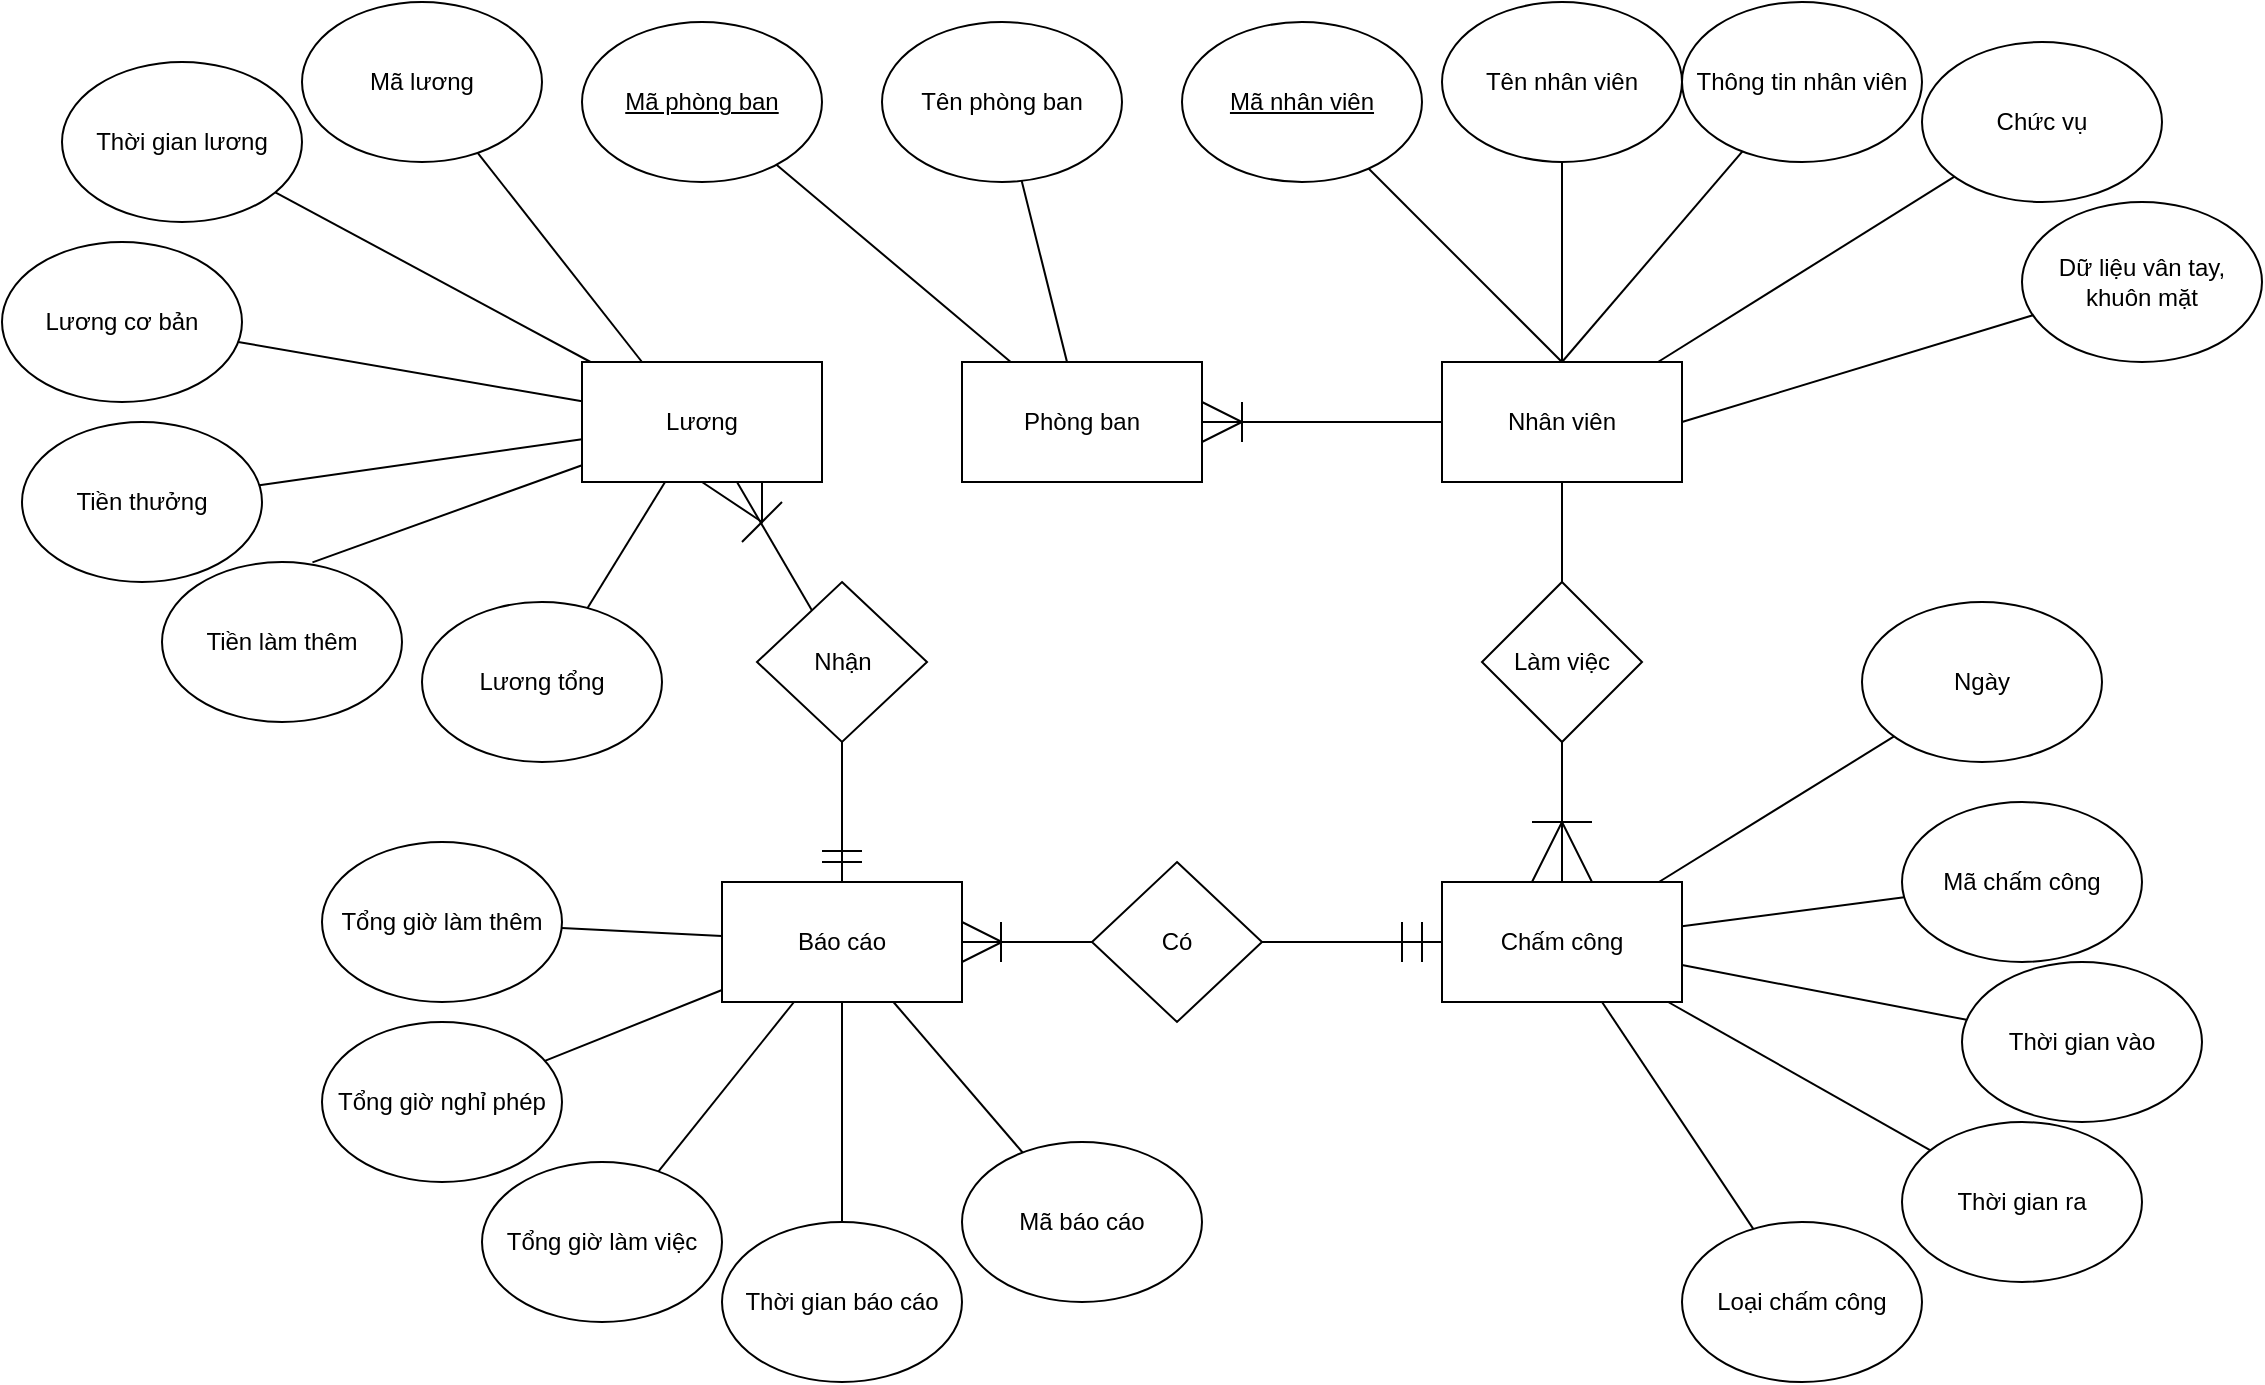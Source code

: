 <mxfile version="24.4.4" type="device">
  <diagram name="Page-1" id="4-Kmg55Br3VrKGRfLm14">
    <mxGraphModel dx="2519" dy="1390" grid="1" gridSize="10" guides="1" tooltips="1" connect="1" arrows="1" fold="1" page="1" pageScale="1" pageWidth="850" pageHeight="1100" math="0" shadow="0">
      <root>
        <mxCell id="0" />
        <mxCell id="1" parent="0" />
        <mxCell id="PsbyndBXM5tB9_lcuG-N-1" value="Phòng ban" style="rounded=0;whiteSpace=wrap;html=1;" parent="1" vertex="1">
          <mxGeometry x="280" y="440" width="120" height="60" as="geometry" />
        </mxCell>
        <mxCell id="PsbyndBXM5tB9_lcuG-N-3" value="Nhân viên" style="rounded=0;whiteSpace=wrap;html=1;" parent="1" vertex="1">
          <mxGeometry x="520" y="440" width="120" height="60" as="geometry" />
        </mxCell>
        <mxCell id="PsbyndBXM5tB9_lcuG-N-4" value="Báo cáo" style="rounded=0;whiteSpace=wrap;html=1;" parent="1" vertex="1">
          <mxGeometry x="160" y="700" width="120" height="60" as="geometry" />
        </mxCell>
        <mxCell id="PsbyndBXM5tB9_lcuG-N-5" value="Chấm công" style="rounded=0;whiteSpace=wrap;html=1;" parent="1" vertex="1">
          <mxGeometry x="520" y="700" width="120" height="60" as="geometry" />
        </mxCell>
        <mxCell id="PsbyndBXM5tB9_lcuG-N-6" value="Tên nhân viên" style="ellipse;whiteSpace=wrap;html=1;" parent="1" vertex="1">
          <mxGeometry x="520" y="260" width="120" height="80" as="geometry" />
        </mxCell>
        <mxCell id="PsbyndBXM5tB9_lcuG-N-9" value="&lt;u&gt;Mã nhân viên&lt;/u&gt;" style="ellipse;whiteSpace=wrap;html=1;" parent="1" vertex="1">
          <mxGeometry x="390" y="270" width="120" height="80" as="geometry" />
        </mxCell>
        <mxCell id="PsbyndBXM5tB9_lcuG-N-12" value="Thông tin nhân viên" style="ellipse;whiteSpace=wrap;html=1;" parent="1" vertex="1">
          <mxGeometry x="640" y="260" width="120" height="80" as="geometry" />
        </mxCell>
        <mxCell id="PsbyndBXM5tB9_lcuG-N-16" value="&lt;u&gt;Mã phòng ban&lt;/u&gt;" style="ellipse;whiteSpace=wrap;html=1;" parent="1" vertex="1">
          <mxGeometry x="90" y="270" width="120" height="80" as="geometry" />
        </mxCell>
        <mxCell id="PsbyndBXM5tB9_lcuG-N-20" value="Tên phòng ban" style="ellipse;whiteSpace=wrap;html=1;" parent="1" vertex="1">
          <mxGeometry x="240" y="270" width="120" height="80" as="geometry" />
        </mxCell>
        <mxCell id="PsbyndBXM5tB9_lcuG-N-27" value="" style="endArrow=none;html=1;rounded=0;" parent="1" source="PsbyndBXM5tB9_lcuG-N-1" target="PsbyndBXM5tB9_lcuG-N-16" edge="1">
          <mxGeometry width="50" height="50" relative="1" as="geometry">
            <mxPoint x="30" y="410" as="sourcePoint" />
            <mxPoint x="80" y="360" as="targetPoint" />
          </mxGeometry>
        </mxCell>
        <mxCell id="PsbyndBXM5tB9_lcuG-N-29" value="" style="endArrow=none;html=1;rounded=0;" parent="1" source="PsbyndBXM5tB9_lcuG-N-1" target="PsbyndBXM5tB9_lcuG-N-20" edge="1">
          <mxGeometry width="50" height="50" relative="1" as="geometry">
            <mxPoint x="180" y="400" as="sourcePoint" />
            <mxPoint x="230" y="350" as="targetPoint" />
          </mxGeometry>
        </mxCell>
        <mxCell id="PsbyndBXM5tB9_lcuG-N-30" value="Tổng giờ nghỉ phép" style="ellipse;whiteSpace=wrap;html=1;" parent="1" vertex="1">
          <mxGeometry x="-40" y="770" width="120" height="80" as="geometry" />
        </mxCell>
        <mxCell id="PsbyndBXM5tB9_lcuG-N-31" value="Chức vụ" style="ellipse;whiteSpace=wrap;html=1;" parent="1" vertex="1">
          <mxGeometry x="760" y="280" width="120" height="80" as="geometry" />
        </mxCell>
        <mxCell id="PsbyndBXM5tB9_lcuG-N-34" value="Dữ liệu vân tay, khuôn mặt" style="ellipse;whiteSpace=wrap;html=1;" parent="1" vertex="1">
          <mxGeometry x="810" y="360" width="120" height="80" as="geometry" />
        </mxCell>
        <mxCell id="PsbyndBXM5tB9_lcuG-N-36" value="" style="endArrow=none;html=1;rounded=0;entryX=0.5;entryY=0;entryDx=0;entryDy=0;" parent="1" source="PsbyndBXM5tB9_lcuG-N-9" target="PsbyndBXM5tB9_lcuG-N-3" edge="1">
          <mxGeometry width="50" height="50" relative="1" as="geometry">
            <mxPoint x="450" y="360" as="sourcePoint" />
            <mxPoint x="500" y="310" as="targetPoint" />
          </mxGeometry>
        </mxCell>
        <mxCell id="PsbyndBXM5tB9_lcuG-N-37" value="" style="endArrow=none;html=1;rounded=0;" parent="1" source="PsbyndBXM5tB9_lcuG-N-3" target="PsbyndBXM5tB9_lcuG-N-6" edge="1">
          <mxGeometry width="50" height="50" relative="1" as="geometry">
            <mxPoint x="555" y="345" as="sourcePoint" />
            <mxPoint x="605" y="295" as="targetPoint" />
          </mxGeometry>
        </mxCell>
        <mxCell id="PsbyndBXM5tB9_lcuG-N-38" value="" style="endArrow=none;html=1;rounded=0;exitX=0.5;exitY=0;exitDx=0;exitDy=0;" parent="1" source="PsbyndBXM5tB9_lcuG-N-3" target="PsbyndBXM5tB9_lcuG-N-12" edge="1">
          <mxGeometry width="50" height="50" relative="1" as="geometry">
            <mxPoint x="690" y="400" as="sourcePoint" />
            <mxPoint x="690" y="260" as="targetPoint" />
          </mxGeometry>
        </mxCell>
        <mxCell id="PsbyndBXM5tB9_lcuG-N-39" value="" style="endArrow=none;html=1;rounded=0;" parent="1" source="PsbyndBXM5tB9_lcuG-N-3" target="PsbyndBXM5tB9_lcuG-N-31" edge="1">
          <mxGeometry width="50" height="50" relative="1" as="geometry">
            <mxPoint x="690" y="440" as="sourcePoint" />
            <mxPoint x="802" y="296" as="targetPoint" />
            <Array as="points" />
          </mxGeometry>
        </mxCell>
        <mxCell id="PsbyndBXM5tB9_lcuG-N-41" value="" style="endArrow=none;html=1;rounded=0;exitX=1;exitY=0.5;exitDx=0;exitDy=0;" parent="1" source="PsbyndBXM5tB9_lcuG-N-3" target="PsbyndBXM5tB9_lcuG-N-34" edge="1">
          <mxGeometry width="50" height="50" relative="1" as="geometry">
            <mxPoint x="672.15" y="515.11" as="sourcePoint" />
            <mxPoint x="910.15" y="425.11" as="targetPoint" />
          </mxGeometry>
        </mxCell>
        <mxCell id="PsbyndBXM5tB9_lcuG-N-43" value="" style="endArrow=none;html=1;rounded=0;" parent="1" source="PsbyndBXM5tB9_lcuG-N-1" target="PsbyndBXM5tB9_lcuG-N-3" edge="1">
          <mxGeometry width="50" height="50" relative="1" as="geometry">
            <mxPoint x="260" y="480" as="sourcePoint" />
            <mxPoint x="310" y="430" as="targetPoint" />
          </mxGeometry>
        </mxCell>
        <mxCell id="PsbyndBXM5tB9_lcuG-N-46" value="Lương" style="whiteSpace=wrap;html=1;" parent="1" vertex="1">
          <mxGeometry x="90" y="440" width="120" height="60" as="geometry" />
        </mxCell>
        <mxCell id="PsbyndBXM5tB9_lcuG-N-49" value="Làm việc" style="rhombus;whiteSpace=wrap;html=1;" parent="1" vertex="1">
          <mxGeometry x="540" y="550" width="80" height="80" as="geometry" />
        </mxCell>
        <mxCell id="PsbyndBXM5tB9_lcuG-N-53" value="" style="endArrow=none;html=1;rounded=0;" parent="1" source="PsbyndBXM5tB9_lcuG-N-49" target="PsbyndBXM5tB9_lcuG-N-3" edge="1">
          <mxGeometry width="50" height="50" relative="1" as="geometry">
            <mxPoint x="580" y="600" as="sourcePoint" />
            <mxPoint x="580" y="480" as="targetPoint" />
          </mxGeometry>
        </mxCell>
        <mxCell id="PsbyndBXM5tB9_lcuG-N-55" value="Mã chấm công" style="ellipse;whiteSpace=wrap;html=1;" parent="1" vertex="1">
          <mxGeometry x="750" y="660" width="120" height="80" as="geometry" />
        </mxCell>
        <mxCell id="PsbyndBXM5tB9_lcuG-N-57" value="Thời gian vào" style="ellipse;whiteSpace=wrap;html=1;" parent="1" vertex="1">
          <mxGeometry x="780" y="740" width="120" height="80" as="geometry" />
        </mxCell>
        <mxCell id="PsbyndBXM5tB9_lcuG-N-60" value="Thời gian ra" style="ellipse;whiteSpace=wrap;html=1;" parent="1" vertex="1">
          <mxGeometry x="750" y="820" width="120" height="80" as="geometry" />
        </mxCell>
        <mxCell id="PsbyndBXM5tB9_lcuG-N-62" value="Loại chấm công" style="ellipse;whiteSpace=wrap;html=1;" parent="1" vertex="1">
          <mxGeometry x="640" y="870" width="120" height="80" as="geometry" />
        </mxCell>
        <mxCell id="PsbyndBXM5tB9_lcuG-N-63" value="Ngày" style="ellipse;whiteSpace=wrap;html=1;" parent="1" vertex="1">
          <mxGeometry x="730" y="560" width="120" height="80" as="geometry" />
        </mxCell>
        <mxCell id="PsbyndBXM5tB9_lcuG-N-64" value="" style="endArrow=none;html=1;rounded=0;" parent="1" source="PsbyndBXM5tB9_lcuG-N-5" target="PsbyndBXM5tB9_lcuG-N-63" edge="1">
          <mxGeometry width="50" height="50" relative="1" as="geometry">
            <mxPoint x="642" y="670.01" as="sourcePoint" />
            <mxPoint x="830" y="600" as="targetPoint" />
          </mxGeometry>
        </mxCell>
        <mxCell id="PsbyndBXM5tB9_lcuG-N-65" value="" style="endArrow=none;html=1;rounded=0;" parent="1" source="PsbyndBXM5tB9_lcuG-N-5" target="PsbyndBXM5tB9_lcuG-N-55" edge="1">
          <mxGeometry width="50" height="50" relative="1" as="geometry">
            <mxPoint x="635.99" y="750.01" as="sourcePoint" />
            <mxPoint x="843.99" y="670.01" as="targetPoint" />
          </mxGeometry>
        </mxCell>
        <mxCell id="PsbyndBXM5tB9_lcuG-N-66" value="" style="endArrow=none;html=1;rounded=0;" parent="1" source="PsbyndBXM5tB9_lcuG-N-5" target="PsbyndBXM5tB9_lcuG-N-57" edge="1">
          <mxGeometry width="50" height="50" relative="1" as="geometry">
            <mxPoint x="642" y="830" as="sourcePoint" />
            <mxPoint x="850" y="750" as="targetPoint" />
          </mxGeometry>
        </mxCell>
        <mxCell id="PsbyndBXM5tB9_lcuG-N-67" value="" style="endArrow=none;html=1;rounded=0;" parent="1" source="PsbyndBXM5tB9_lcuG-N-5" target="PsbyndBXM5tB9_lcuG-N-60" edge="1">
          <mxGeometry width="50" height="50" relative="1" as="geometry">
            <mxPoint x="616" y="910" as="sourcePoint" />
            <mxPoint x="824" y="830" as="targetPoint" />
          </mxGeometry>
        </mxCell>
        <mxCell id="PsbyndBXM5tB9_lcuG-N-68" value="" style="endArrow=none;html=1;rounded=0;" parent="1" source="PsbyndBXM5tB9_lcuG-N-5" target="PsbyndBXM5tB9_lcuG-N-62" edge="1">
          <mxGeometry width="50" height="50" relative="1" as="geometry">
            <mxPoint x="610" y="770" as="sourcePoint" />
            <mxPoint x="765.31" y="895" as="targetPoint" />
          </mxGeometry>
        </mxCell>
        <mxCell id="PsbyndBXM5tB9_lcuG-N-70" value="" style="triangle;whiteSpace=wrap;html=1;direction=north;" parent="1" vertex="1">
          <mxGeometry x="565" y="670" width="30" height="30" as="geometry" />
        </mxCell>
        <mxCell id="PsbyndBXM5tB9_lcuG-N-72" value="" style="endArrow=none;html=1;rounded=0;" parent="1" source="PsbyndBXM5tB9_lcuG-N-5" target="PsbyndBXM5tB9_lcuG-N-49" edge="1">
          <mxGeometry width="50" height="50" relative="1" as="geometry">
            <mxPoint x="579.5" y="700" as="sourcePoint" />
            <mxPoint x="579.5" y="650" as="targetPoint" />
          </mxGeometry>
        </mxCell>
        <mxCell id="PsbyndBXM5tB9_lcuG-N-74" value="" style="endArrow=none;html=1;rounded=0;" parent="1" edge="1">
          <mxGeometry width="50" height="50" relative="1" as="geometry">
            <mxPoint x="565" y="670" as="sourcePoint" />
            <mxPoint x="595" y="670" as="targetPoint" />
          </mxGeometry>
        </mxCell>
        <mxCell id="PsbyndBXM5tB9_lcuG-N-75" value="Có" style="rhombus;whiteSpace=wrap;html=1;" parent="1" vertex="1">
          <mxGeometry x="345" y="690" width="85" height="80" as="geometry" />
        </mxCell>
        <mxCell id="PsbyndBXM5tB9_lcuG-N-77" value="Mã báo cáo" style="ellipse;whiteSpace=wrap;html=1;" parent="1" vertex="1">
          <mxGeometry x="280" y="830" width="120" height="80" as="geometry" />
        </mxCell>
        <mxCell id="PsbyndBXM5tB9_lcuG-N-78" value="Tổng giờ làm việc" style="ellipse;whiteSpace=wrap;html=1;" parent="1" vertex="1">
          <mxGeometry x="40" y="840" width="120" height="80" as="geometry" />
        </mxCell>
        <mxCell id="PsbyndBXM5tB9_lcuG-N-79" value="Thời gian báo cáo" style="ellipse;whiteSpace=wrap;html=1;" parent="1" vertex="1">
          <mxGeometry x="160" y="870" width="120" height="80" as="geometry" />
        </mxCell>
        <mxCell id="PsbyndBXM5tB9_lcuG-N-80" value="Tổng giờ làm thêm" style="ellipse;whiteSpace=wrap;html=1;" parent="1" vertex="1">
          <mxGeometry x="-40" y="680" width="120" height="80" as="geometry" />
        </mxCell>
        <mxCell id="PsbyndBXM5tB9_lcuG-N-81" value="" style="endArrow=none;html=1;rounded=0;" parent="1" source="PsbyndBXM5tB9_lcuG-N-77" target="PsbyndBXM5tB9_lcuG-N-4" edge="1">
          <mxGeometry width="50" height="50" relative="1" as="geometry">
            <mxPoint x="366.76" y="878.64" as="sourcePoint" />
            <mxPoint x="249.76" y="779.64" as="targetPoint" />
          </mxGeometry>
        </mxCell>
        <mxCell id="PsbyndBXM5tB9_lcuG-N-82" value="" style="endArrow=none;html=1;rounded=0;" parent="1" source="PsbyndBXM5tB9_lcuG-N-79" target="PsbyndBXM5tB9_lcuG-N-4" edge="1">
          <mxGeometry width="50" height="50" relative="1" as="geometry">
            <mxPoint x="279.64" y="873" as="sourcePoint" />
            <mxPoint x="214.64" y="760" as="targetPoint" />
          </mxGeometry>
        </mxCell>
        <mxCell id="PsbyndBXM5tB9_lcuG-N-83" value="" style="endArrow=none;html=1;rounded=0;" parent="1" source="PsbyndBXM5tB9_lcuG-N-78" target="PsbyndBXM5tB9_lcuG-N-4" edge="1">
          <mxGeometry width="50" height="50" relative="1" as="geometry">
            <mxPoint x="170.29" y="860" as="sourcePoint" />
            <mxPoint x="194.29" y="750" as="targetPoint" />
          </mxGeometry>
        </mxCell>
        <mxCell id="PsbyndBXM5tB9_lcuG-N-84" value="" style="endArrow=none;html=1;rounded=0;" parent="1" source="PsbyndBXM5tB9_lcuG-N-30" target="PsbyndBXM5tB9_lcuG-N-4" edge="1">
          <mxGeometry width="50" height="50" relative="1" as="geometry">
            <mxPoint x="99.92" y="828" as="sourcePoint" />
            <mxPoint x="199.92" y="740" as="targetPoint" />
          </mxGeometry>
        </mxCell>
        <mxCell id="PsbyndBXM5tB9_lcuG-N-87" value="" style="endArrow=none;html=1;rounded=0;" parent="1" source="PsbyndBXM5tB9_lcuG-N-80" target="PsbyndBXM5tB9_lcuG-N-4" edge="1">
          <mxGeometry width="50" height="50" relative="1" as="geometry">
            <mxPoint x="40.14" y="770.2" as="sourcePoint" />
            <mxPoint x="195.14" y="724.2" as="targetPoint" />
          </mxGeometry>
        </mxCell>
        <mxCell id="PsbyndBXM5tB9_lcuG-N-89" value="" style="endArrow=none;html=1;rounded=0;" parent="1" edge="1">
          <mxGeometry width="50" height="50" relative="1" as="geometry">
            <mxPoint x="510" y="740" as="sourcePoint" />
            <mxPoint x="510" y="720" as="targetPoint" />
          </mxGeometry>
        </mxCell>
        <mxCell id="PsbyndBXM5tB9_lcuG-N-91" value="" style="endArrow=none;html=1;rounded=0;" parent="1" source="PsbyndBXM5tB9_lcuG-N-75" target="PsbyndBXM5tB9_lcuG-N-5" edge="1">
          <mxGeometry width="50" height="50" relative="1" as="geometry">
            <mxPoint x="410" y="730" as="sourcePoint" />
            <mxPoint x="530" y="730" as="targetPoint" />
          </mxGeometry>
        </mxCell>
        <mxCell id="PsbyndBXM5tB9_lcuG-N-92" value="Nhận" style="rhombus;whiteSpace=wrap;html=1;" parent="1" vertex="1">
          <mxGeometry x="177.5" y="550" width="85" height="80" as="geometry" />
        </mxCell>
        <mxCell id="PsbyndBXM5tB9_lcuG-N-93" value="" style="endArrow=none;html=1;rounded=0;" parent="1" source="PsbyndBXM5tB9_lcuG-N-4" target="PsbyndBXM5tB9_lcuG-N-92" edge="1">
          <mxGeometry width="50" height="50" relative="1" as="geometry">
            <mxPoint x="220" y="710" as="sourcePoint" />
            <mxPoint x="220" y="620" as="targetPoint" />
            <Array as="points" />
          </mxGeometry>
        </mxCell>
        <mxCell id="PsbyndBXM5tB9_lcuG-N-117" value="" style="endArrow=none;html=1;rounded=0;" parent="1" edge="1">
          <mxGeometry width="50" height="50" relative="1" as="geometry">
            <mxPoint x="210" y="684.5" as="sourcePoint" />
            <mxPoint x="230" y="684.5" as="targetPoint" />
          </mxGeometry>
        </mxCell>
        <mxCell id="PsbyndBXM5tB9_lcuG-N-118" value="Mã lương" style="ellipse;whiteSpace=wrap;html=1;" parent="1" vertex="1">
          <mxGeometry x="-50" y="260" width="120" height="80" as="geometry" />
        </mxCell>
        <mxCell id="PsbyndBXM5tB9_lcuG-N-119" value="Thời gian lương" style="ellipse;whiteSpace=wrap;html=1;" parent="1" vertex="1">
          <mxGeometry x="-170" y="290" width="120" height="80" as="geometry" />
        </mxCell>
        <mxCell id="PsbyndBXM5tB9_lcuG-N-120" value="Lương cơ bản" style="ellipse;whiteSpace=wrap;html=1;" parent="1" vertex="1">
          <mxGeometry x="-200" y="380" width="120" height="80" as="geometry" />
        </mxCell>
        <mxCell id="PsbyndBXM5tB9_lcuG-N-121" value="Tiền thưởng" style="ellipse;whiteSpace=wrap;html=1;" parent="1" vertex="1">
          <mxGeometry x="-190" y="470" width="120" height="80" as="geometry" />
        </mxCell>
        <mxCell id="PsbyndBXM5tB9_lcuG-N-122" value="Tiền làm thêm" style="ellipse;whiteSpace=wrap;html=1;" parent="1" vertex="1">
          <mxGeometry x="-120" y="540" width="120" height="80" as="geometry" />
        </mxCell>
        <mxCell id="PsbyndBXM5tB9_lcuG-N-123" value="Lương tổng" style="ellipse;whiteSpace=wrap;html=1;" parent="1" vertex="1">
          <mxGeometry x="10" y="560" width="120" height="80" as="geometry" />
        </mxCell>
        <mxCell id="PsbyndBXM5tB9_lcuG-N-124" value="" style="endArrow=none;html=1;rounded=0;exitX=0.25;exitY=0;exitDx=0;exitDy=0;" parent="1" source="PsbyndBXM5tB9_lcuG-N-46" target="PsbyndBXM5tB9_lcuG-N-118" edge="1">
          <mxGeometry width="50" height="50" relative="1" as="geometry">
            <mxPoint x="116.76" y="418.64" as="sourcePoint" />
            <mxPoint x="-0.24" y="319.64" as="targetPoint" />
          </mxGeometry>
        </mxCell>
        <mxCell id="PsbyndBXM5tB9_lcuG-N-125" value="" style="endArrow=none;html=1;rounded=0;" parent="1" source="PsbyndBXM5tB9_lcuG-N-46" target="PsbyndBXM5tB9_lcuG-N-119" edge="1">
          <mxGeometry width="50" height="50" relative="1" as="geometry">
            <mxPoint x="22.16" y="440" as="sourcePoint" />
            <mxPoint x="-59.84" y="335" as="targetPoint" />
          </mxGeometry>
        </mxCell>
        <mxCell id="PsbyndBXM5tB9_lcuG-N-126" value="" style="endArrow=none;html=1;rounded=0;" parent="1" source="PsbyndBXM5tB9_lcuG-N-46" target="PsbyndBXM5tB9_lcuG-N-120" edge="1">
          <mxGeometry width="50" height="50" relative="1" as="geometry">
            <mxPoint x="29.71" y="484.87" as="sourcePoint" />
            <mxPoint x="-127.29" y="399.87" as="targetPoint" />
          </mxGeometry>
        </mxCell>
        <mxCell id="PsbyndBXM5tB9_lcuG-N-127" value="" style="endArrow=none;html=1;rounded=0;" parent="1" source="PsbyndBXM5tB9_lcuG-N-46" target="PsbyndBXM5tB9_lcuG-N-121" edge="1">
          <mxGeometry width="50" height="50" relative="1" as="geometry">
            <mxPoint x="62" y="490" as="sourcePoint" />
            <mxPoint x="-110.09" y="459.98" as="targetPoint" />
          </mxGeometry>
        </mxCell>
        <mxCell id="PsbyndBXM5tB9_lcuG-N-128" value="" style="endArrow=none;html=1;rounded=0;entryX=0.627;entryY=0.002;entryDx=0;entryDy=0;entryPerimeter=0;" parent="1" source="PsbyndBXM5tB9_lcuG-N-46" target="PsbyndBXM5tB9_lcuG-N-122" edge="1">
          <mxGeometry width="50" height="50" relative="1" as="geometry">
            <mxPoint x="111.33" y="498.9" as="sourcePoint" />
            <mxPoint x="-49.67" y="521.9" as="targetPoint" />
          </mxGeometry>
        </mxCell>
        <mxCell id="PsbyndBXM5tB9_lcuG-N-129" value="" style="endArrow=none;html=1;rounded=0;" parent="1" source="PsbyndBXM5tB9_lcuG-N-46" target="PsbyndBXM5tB9_lcuG-N-123" edge="1">
          <mxGeometry width="50" height="50" relative="1" as="geometry">
            <mxPoint x="144.76" y="511.84" as="sourcePoint" />
            <mxPoint x="9.76" y="559.84" as="targetPoint" />
          </mxGeometry>
        </mxCell>
        <mxCell id="PsbyndBXM5tB9_lcuG-N-130" value="" style="endArrow=none;html=1;rounded=0;" parent="1" source="PsbyndBXM5tB9_lcuG-N-46" target="PsbyndBXM5tB9_lcuG-N-92" edge="1">
          <mxGeometry width="50" height="50" relative="1" as="geometry">
            <mxPoint x="150.46" y="500" as="sourcePoint" />
            <mxPoint x="220" y="560" as="targetPoint" />
          </mxGeometry>
        </mxCell>
        <mxCell id="PsbyndBXM5tB9_lcuG-N-131" value="" style="endArrow=none;html=1;rounded=0;" parent="1" source="PsbyndBXM5tB9_lcuG-N-4" target="PsbyndBXM5tB9_lcuG-N-75" edge="1">
          <mxGeometry width="50" height="50" relative="1" as="geometry">
            <mxPoint x="320.5" y="567.91" as="sourcePoint" />
            <mxPoint x="357.5" y="631.91" as="targetPoint" />
          </mxGeometry>
        </mxCell>
        <mxCell id="PsbyndBXM5tB9_lcuG-N-132" value="" style="endArrow=none;html=1;rounded=0;" parent="1" edge="1">
          <mxGeometry width="50" height="50" relative="1" as="geometry">
            <mxPoint x="400" y="480" as="sourcePoint" />
            <mxPoint x="400" y="460" as="targetPoint" />
            <Array as="points">
              <mxPoint x="420" y="470" />
            </Array>
          </mxGeometry>
        </mxCell>
        <mxCell id="PsbyndBXM5tB9_lcuG-N-134" value="" style="endArrow=none;html=1;rounded=0;" parent="1" edge="1">
          <mxGeometry width="50" height="50" relative="1" as="geometry">
            <mxPoint x="420" y="460" as="sourcePoint" />
            <mxPoint x="420" y="480" as="targetPoint" />
          </mxGeometry>
        </mxCell>
        <mxCell id="PsbyndBXM5tB9_lcuG-N-135" value="" style="endArrow=none;html=1;rounded=0;exitX=0.5;exitY=1;exitDx=0;exitDy=0;" parent="1" source="PsbyndBXM5tB9_lcuG-N-46" edge="1">
          <mxGeometry width="50" height="50" relative="1" as="geometry">
            <mxPoint x="160" y="510" as="sourcePoint" />
            <mxPoint x="180" y="500" as="targetPoint" />
            <Array as="points">
              <mxPoint x="180" y="520" />
            </Array>
          </mxGeometry>
        </mxCell>
        <mxCell id="PsbyndBXM5tB9_lcuG-N-136" value="" style="endArrow=none;html=1;rounded=0;" parent="1" edge="1">
          <mxGeometry width="50" height="50" relative="1" as="geometry">
            <mxPoint x="170" y="530" as="sourcePoint" />
            <mxPoint x="190" y="510" as="targetPoint" />
          </mxGeometry>
        </mxCell>
        <mxCell id="PsbyndBXM5tB9_lcuG-N-138" value="" style="endArrow=none;html=1;rounded=0;" parent="1" edge="1">
          <mxGeometry width="50" height="50" relative="1" as="geometry">
            <mxPoint x="210" y="690" as="sourcePoint" />
            <mxPoint x="230" y="690" as="targetPoint" />
          </mxGeometry>
        </mxCell>
        <mxCell id="PsbyndBXM5tB9_lcuG-N-139" value="" style="endArrow=none;html=1;rounded=0;" parent="1" edge="1">
          <mxGeometry width="50" height="50" relative="1" as="geometry">
            <mxPoint x="500" y="740" as="sourcePoint" />
            <mxPoint x="500" y="720" as="targetPoint" />
          </mxGeometry>
        </mxCell>
        <mxCell id="PsbyndBXM5tB9_lcuG-N-140" value="" style="endArrow=none;html=1;rounded=0;" parent="1" edge="1">
          <mxGeometry width="50" height="50" relative="1" as="geometry">
            <mxPoint x="280" y="740" as="sourcePoint" />
            <mxPoint x="280" y="720" as="targetPoint" />
            <Array as="points">
              <mxPoint x="300" y="730" />
            </Array>
          </mxGeometry>
        </mxCell>
        <mxCell id="PsbyndBXM5tB9_lcuG-N-141" value="" style="endArrow=none;html=1;rounded=0;" parent="1" edge="1">
          <mxGeometry width="50" height="50" relative="1" as="geometry">
            <mxPoint x="299.5" y="720" as="sourcePoint" />
            <mxPoint x="299.5" y="740" as="targetPoint" />
          </mxGeometry>
        </mxCell>
      </root>
    </mxGraphModel>
  </diagram>
</mxfile>
